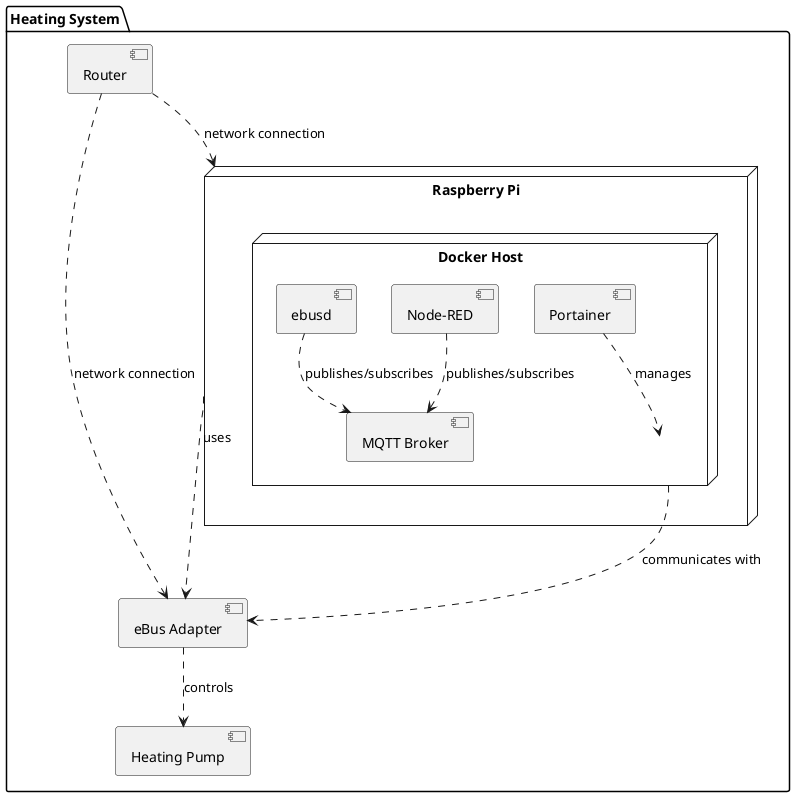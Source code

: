 @startuml  
package "Heating System" {  
    [Heating Pump] as Pump  
    [eBus Adapter] as Adapter  
    [Router] as Router  
  
    node "Raspberry Pi" as Pi {  
        node "Docker Host" as Docker {  
            component [Node-RED] as NodeRed  
            component [ebusd] as Ebusd  
            component [MQTT Broker] as MqttBroker  
            component [Portainer] as Portainer  
        }  
    }  
  
    Pi ..> Adapter : uses  
    Adapter ..> Pump : controls  
    Docker ..> Adapter : communicates with  
    NodeRed ..> MqttBroker : publishes/subscribes  
    Ebusd ..> MqttBroker : publishes/subscribes  
    Portainer ..> Docker : manages  
  
    Router ..> Pi : network connection  
    Router ..> Adapter : network connection  
}  
  
@enduml